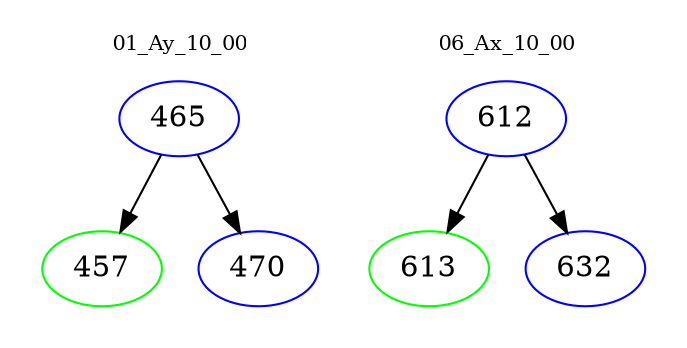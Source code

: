 digraph{
subgraph cluster_0 {
color = white
label = "01_Ay_10_00";
fontsize=10;
T0_465 [label="465", color="blue"]
T0_465 -> T0_457 [color="black"]
T0_457 [label="457", color="green"]
T0_465 -> T0_470 [color="black"]
T0_470 [label="470", color="blue"]
}
subgraph cluster_1 {
color = white
label = "06_Ax_10_00";
fontsize=10;
T1_612 [label="612", color="blue"]
T1_612 -> T1_613 [color="black"]
T1_613 [label="613", color="green"]
T1_612 -> T1_632 [color="black"]
T1_632 [label="632", color="blue"]
}
}
